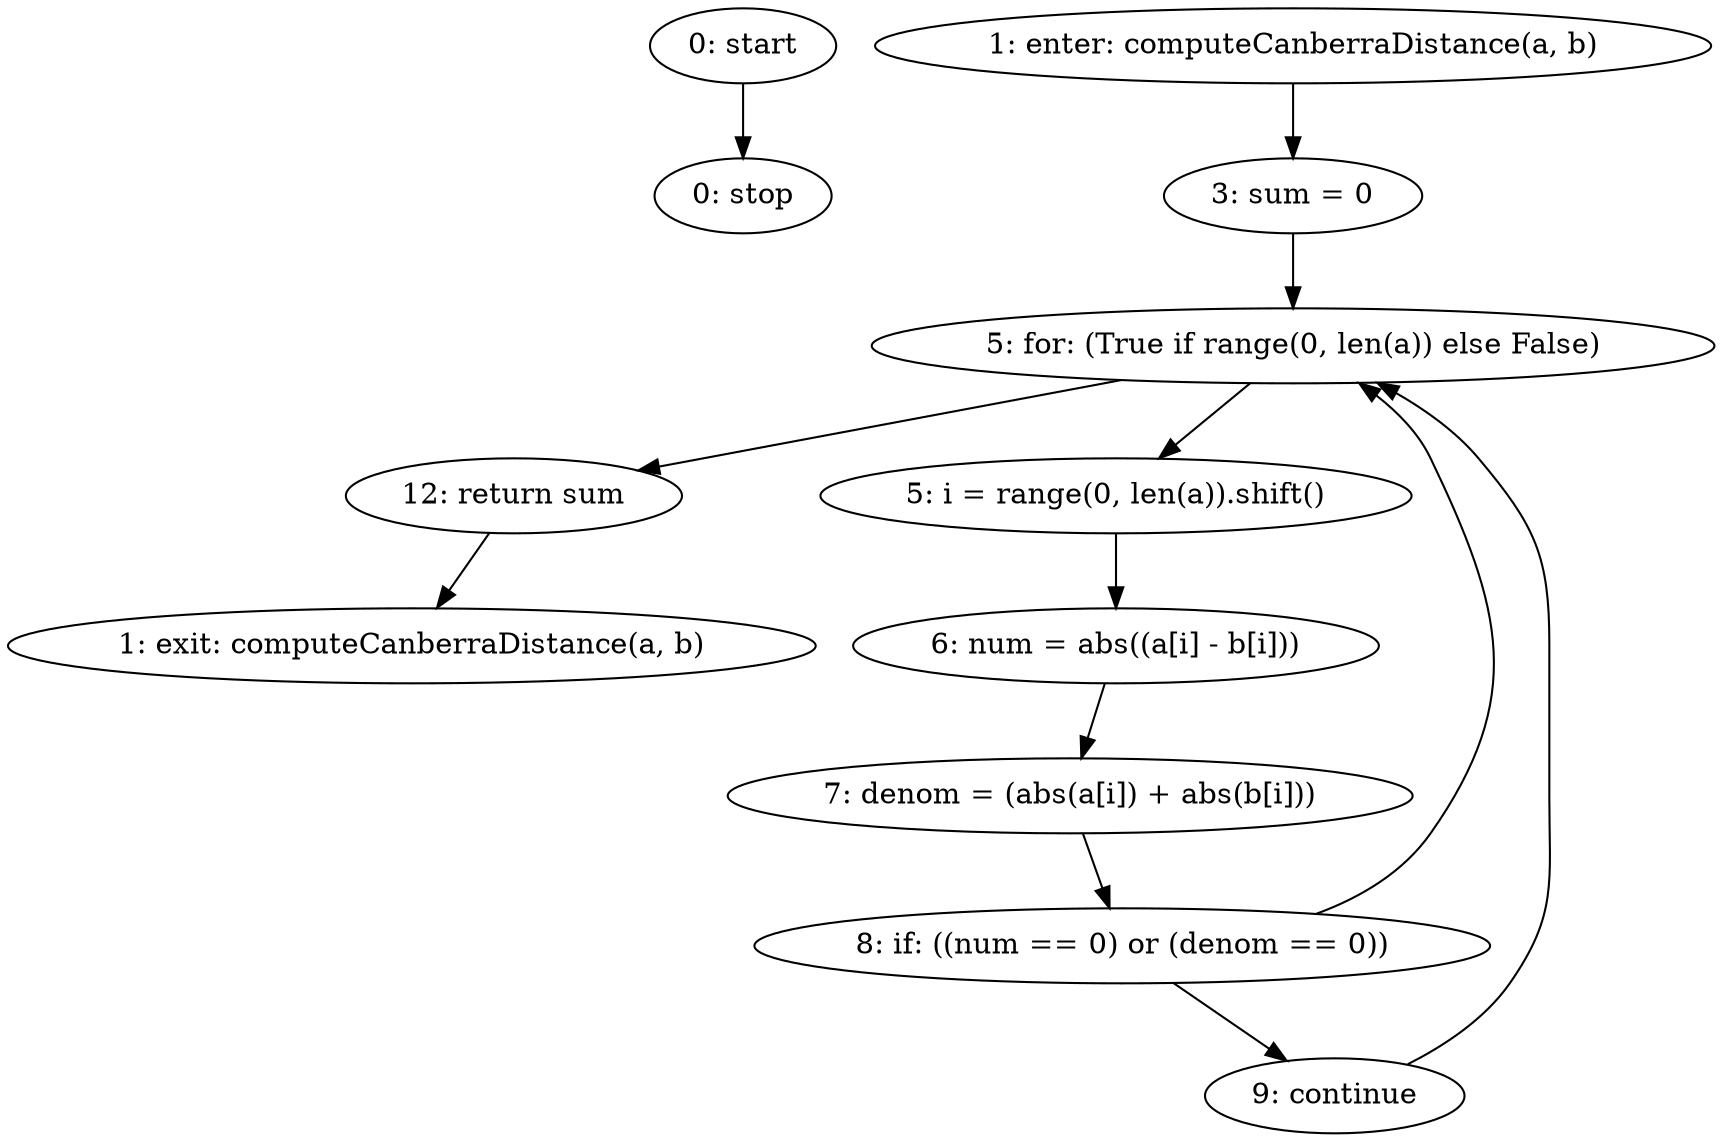 strict digraph "" {
	node [label="\N"];
	0	[label="0: start"];
	11	[label="0: stop"];
	0 -> 11;
	1	[label="1: enter: computeCanberraDistance(a, b)"];
	3	[label="3: sum = 0"];
	1 -> 3;
	4	[label="5: for: (True if range(0, len(a)) else False)"];
	3 -> 4;
	2	[label="1: exit: computeCanberraDistance(a, b)"];
	10	[label="12: return sum"];
	10 -> 2;
	4 -> 10;
	5	[label="5: i = range(0, len(a)).shift()"];
	4 -> 5;
	6	[label="6: num = abs((a[i] - b[i]))"];
	5 -> 6;
	9	[label="9: continue"];
	9 -> 4;
	8	[label="8: if: ((num == 0) or (denom == 0))"];
	8 -> 4;
	8 -> 9;
	7	[label="7: denom = (abs(a[i]) + abs(b[i]))"];
	6 -> 7;
	7 -> 8;
}
